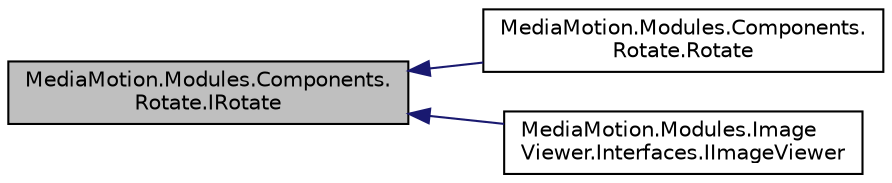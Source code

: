digraph "MediaMotion.Modules.Components.Rotate.IRotate"
{
  edge [fontname="Helvetica",fontsize="10",labelfontname="Helvetica",labelfontsize="10"];
  node [fontname="Helvetica",fontsize="10",shape=record];
  rankdir="LR";
  Node1 [label="MediaMotion.Modules.Components.\lRotate.IRotate",height=0.2,width=0.4,color="black", fillcolor="grey75", style="filled", fontcolor="black"];
  Node1 -> Node2 [dir="back",color="midnightblue",fontsize="10",style="solid"];
  Node2 [label="MediaMotion.Modules.Components.\lRotate.Rotate",height=0.2,width=0.4,color="black", fillcolor="white", style="filled",URL="$class_media_motion_1_1_modules_1_1_components_1_1_rotate_1_1_rotate.html"];
  Node1 -> Node3 [dir="back",color="midnightblue",fontsize="10",style="solid"];
  Node3 [label="MediaMotion.Modules.Image\lViewer.Interfaces.IImageViewer",height=0.2,width=0.4,color="black", fillcolor="white", style="filled",URL="$interface_media_motion_1_1_modules_1_1_image_viewer_1_1_interfaces_1_1_i_image_viewer.html"];
}
